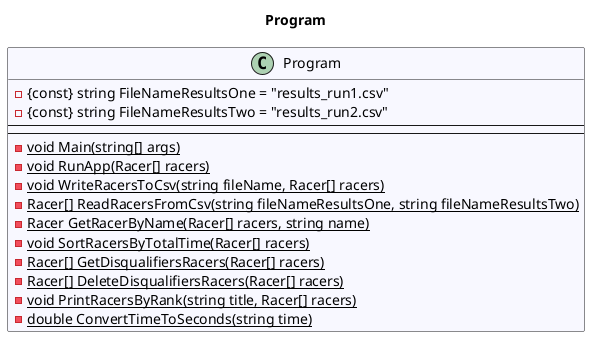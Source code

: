 @startuml Program
title Program
 class Program #GhostWhite {
- {const} string FileNameResultsOne = "results_run1.csv"
- {const} string FileNameResultsTwo = "results_run2.csv"
---
---
- {static} void Main(string[] args)
- {static} void RunApp(Racer[] racers)
- {static} void WriteRacersToCsv(string fileName, Racer[] racers)
- {static} Racer[] ReadRacersFromCsv(string fileNameResultsOne, string fileNameResultsTwo)
- {static} Racer GetRacerByName(Racer[] racers, string name)
- {static} void SortRacersByTotalTime(Racer[] racers)
- {static} Racer[] GetDisqualifiersRacers(Racer[] racers)
- {static} Racer[] DeleteDisqualifiersRacers(Racer[] racers)
- {static} void PrintRacersByRank(string title, Racer[] racers)
- {static} double ConvertTimeToSeconds(string time)
}
@enduml
